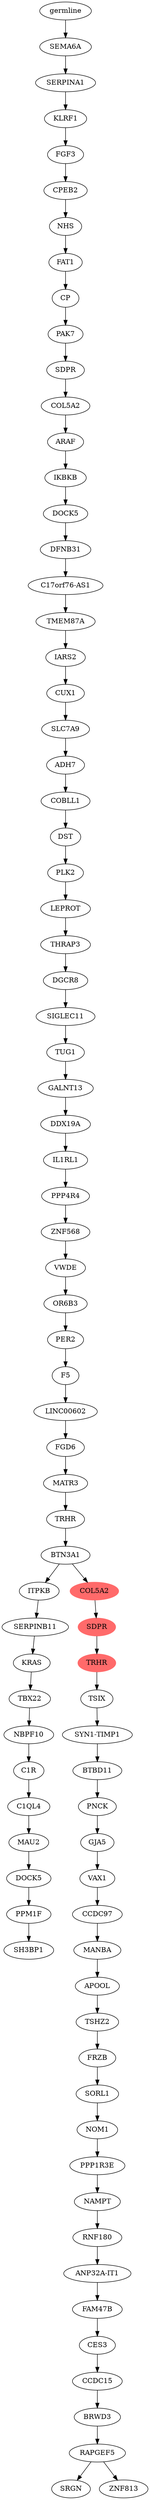 digraph g {
	"80" -> "81";
	"81" [label="SH3BP1"];
	"79" -> "80";
	"80" [label="PPM1F"];
	"78" -> "79";
	"79" [label="DOCK5"];
	"77" -> "78";
	"78" [label="MAU2"];
	"76" -> "77";
	"77" [label="C1QL4"];
	"75" -> "76";
	"76" [label="C1R"];
	"74" -> "75";
	"75" [label="NBPF10"];
	"73" -> "74";
	"74" [label="TBX22"];
	"72" -> "73";
	"73" [label="KRAS"];
	"71" -> "72";
	"72" [label="SERPINB11"];
	"68" -> "69";
	"69" [label="SRGN"];
	"68" -> "70";
	"70" [label="ZNF813"];
	"67" -> "68";
	"68" [label="RAPGEF5"];
	"66" -> "67";
	"67" [label="BRWD3"];
	"65" -> "66";
	"66" [label="CCDC15"];
	"64" -> "65";
	"65" [label="CES3"];
	"63" -> "64";
	"64" [label="FAM47B"];
	"62" -> "63";
	"63" [label="ANP32A-IT1"];
	"61" -> "62";
	"62" [label="RNF180"];
	"60" -> "61";
	"61" [label="NAMPT"];
	"59" -> "60";
	"60" [label="PPP1R3E"];
	"58" -> "59";
	"59" [label="NOM1"];
	"57" -> "58";
	"58" [label="SORL1"];
	"56" -> "57";
	"57" [label="FRZB"];
	"55" -> "56";
	"56" [label="TSHZ2"];
	"54" -> "55";
	"55" [label="APOOL"];
	"53" -> "54";
	"54" [label="MANBA"];
	"52" -> "53";
	"53" [label="CCDC97"];
	"51" -> "52";
	"52" [label="VAX1"];
	"50" -> "51";
	"51" [label="GJA5"];
	"49" -> "50";
	"50" [label="PNCK"];
	"48" -> "49";
	"49" [label="BTBD11"];
	"47" -> "48";
	"48" [label="SYN1-TIMP1"];
	"46" -> "47";
	"47" [label="TSIX"];
	"45" -> "46";
	"46" [color=indianred1, style=filled, label="TRHR"];
	"44" -> "45";
	"45" [color=indianred1, style=filled, label="SDPR"];
	"43" -> "44";
	"44" [color=indianred1, style=filled, label="COL5A2"];
	"43" -> "71";
	"71" [label="ITPKB"];
	"42" -> "43";
	"43" [label="BTN3A1"];
	"41" -> "42";
	"42" [label="TRHR"];
	"40" -> "41";
	"41" [label="MATR3"];
	"39" -> "40";
	"40" [label="FGD6"];
	"38" -> "39";
	"39" [label="LINC00602"];
	"37" -> "38";
	"38" [label="F5"];
	"36" -> "37";
	"37" [label="PER2"];
	"35" -> "36";
	"36" [label="OR6B3"];
	"34" -> "35";
	"35" [label="VWDE"];
	"33" -> "34";
	"34" [label="ZNF568"];
	"32" -> "33";
	"33" [label="PPP4R4"];
	"31" -> "32";
	"32" [label="IL1RL1"];
	"30" -> "31";
	"31" [label="DDX19A"];
	"29" -> "30";
	"30" [label="GALNT13"];
	"28" -> "29";
	"29" [label="TUG1"];
	"27" -> "28";
	"28" [label="SIGLEC11"];
	"26" -> "27";
	"27" [label="DGCR8"];
	"25" -> "26";
	"26" [label="THRAP3"];
	"24" -> "25";
	"25" [label="LEPROT"];
	"23" -> "24";
	"24" [label="PLK2"];
	"22" -> "23";
	"23" [label="DST"];
	"21" -> "22";
	"22" [label="COBLL1"];
	"20" -> "21";
	"21" [label="ADH7"];
	"19" -> "20";
	"20" [label="SLC7A9"];
	"18" -> "19";
	"19" [label="CUX1"];
	"17" -> "18";
	"18" [label="IARS2"];
	"16" -> "17";
	"17" [label="TMEM87A"];
	"15" -> "16";
	"16" [label="C17orf76-AS1"];
	"14" -> "15";
	"15" [label="DFNB31"];
	"13" -> "14";
	"14" [label="DOCK5"];
	"12" -> "13";
	"13" [label="IKBKB"];
	"11" -> "12";
	"12" [label="ARAF"];
	"10" -> "11";
	"11" [label="COL5A2"];
	"9" -> "10";
	"10" [label="SDPR"];
	"8" -> "9";
	"9" [label="PAK7"];
	"7" -> "8";
	"8" [label="CP"];
	"6" -> "7";
	"7" [label="FAT1"];
	"5" -> "6";
	"6" [label="NHS"];
	"4" -> "5";
	"5" [label="CPEB2"];
	"3" -> "4";
	"4" [label="FGF3"];
	"2" -> "3";
	"3" [label="KLRF1"];
	"1" -> "2";
	"2" [label="SERPINA1"];
	"0" -> "1";
	"1" [label="SEMA6A"];
	"0" [label="germline"];
}
